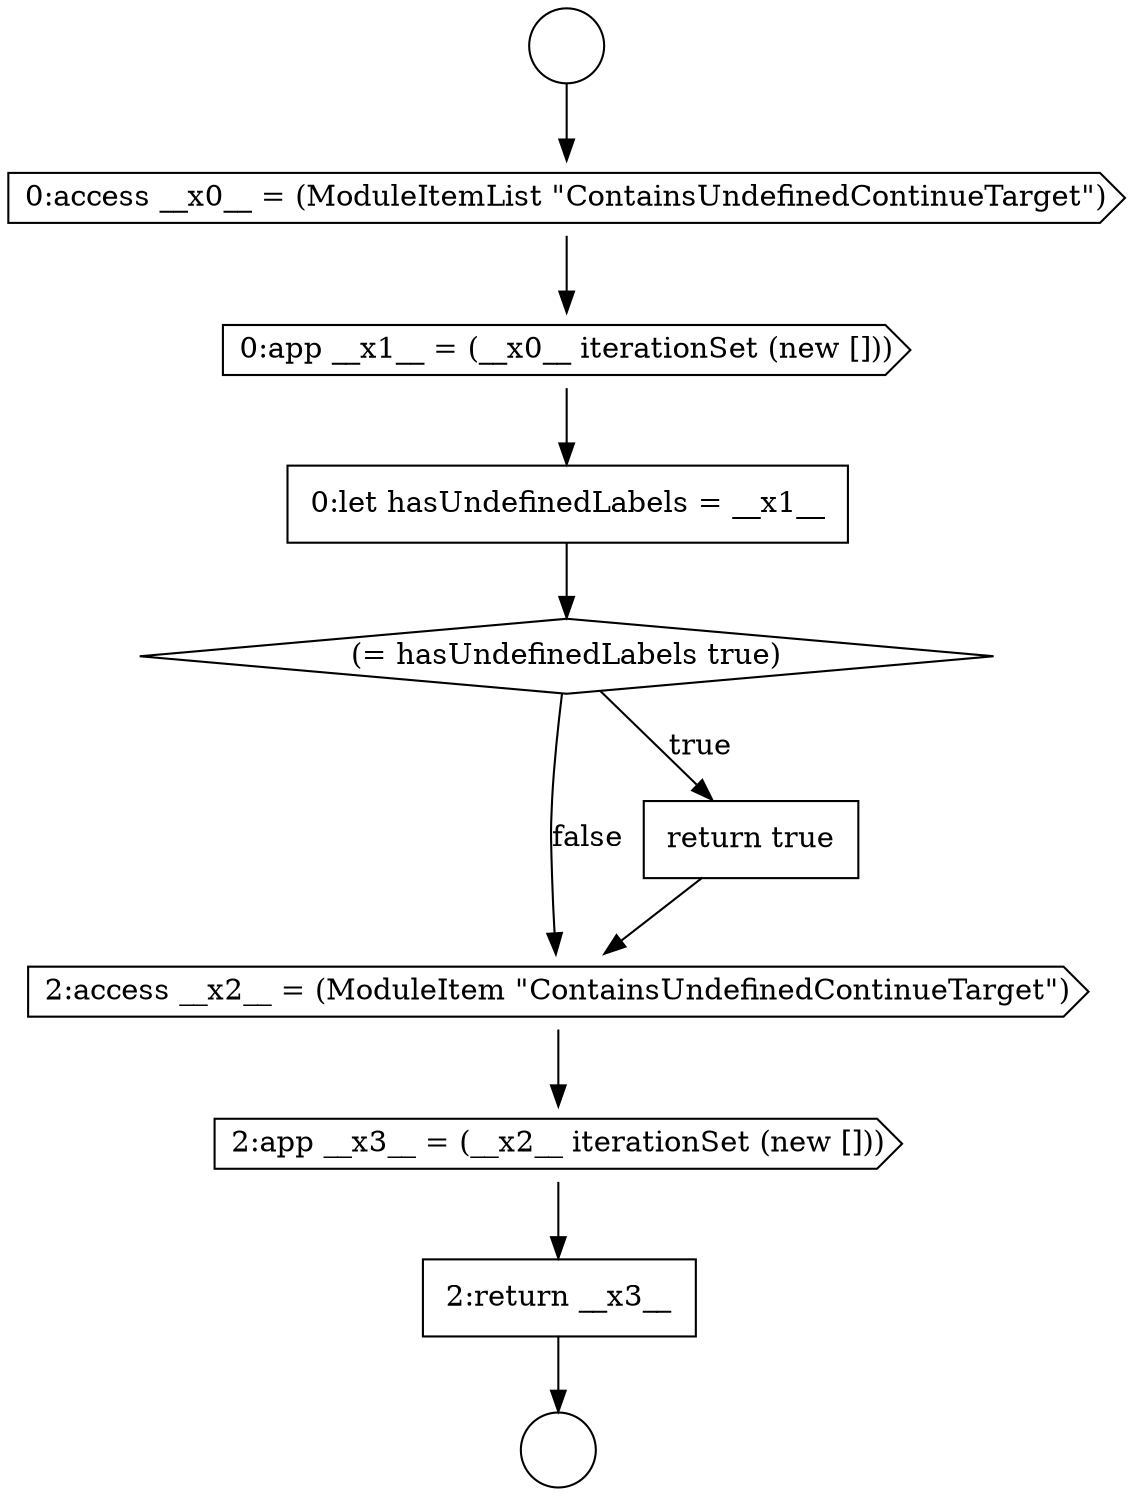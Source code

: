 digraph {
  node9411 [shape=circle label=" " color="black" fillcolor="white" style=filled]
  node9420 [shape=none, margin=0, label=<<font color="black">
    <table border="0" cellborder="1" cellspacing="0" cellpadding="10">
      <tr><td align="left">2:return __x3__</td></tr>
    </table>
  </font>> color="black" fillcolor="white" style=filled]
  node9415 [shape=none, margin=0, label=<<font color="black">
    <table border="0" cellborder="1" cellspacing="0" cellpadding="10">
      <tr><td align="left">0:let hasUndefinedLabels = __x1__</td></tr>
    </table>
  </font>> color="black" fillcolor="white" style=filled]
  node9412 [shape=circle label=" " color="black" fillcolor="white" style=filled]
  node9419 [shape=cds, label=<<font color="black">2:app __x3__ = (__x2__ iterationSet (new []))</font>> color="black" fillcolor="white" style=filled]
  node9416 [shape=diamond, label=<<font color="black">(= hasUndefinedLabels true)</font>> color="black" fillcolor="white" style=filled]
  node9418 [shape=cds, label=<<font color="black">2:access __x2__ = (ModuleItem &quot;ContainsUndefinedContinueTarget&quot;)</font>> color="black" fillcolor="white" style=filled]
  node9413 [shape=cds, label=<<font color="black">0:access __x0__ = (ModuleItemList &quot;ContainsUndefinedContinueTarget&quot;)</font>> color="black" fillcolor="white" style=filled]
  node9417 [shape=none, margin=0, label=<<font color="black">
    <table border="0" cellborder="1" cellspacing="0" cellpadding="10">
      <tr><td align="left">return true</td></tr>
    </table>
  </font>> color="black" fillcolor="white" style=filled]
  node9414 [shape=cds, label=<<font color="black">0:app __x1__ = (__x0__ iterationSet (new []))</font>> color="black" fillcolor="white" style=filled]
  node9416 -> node9417 [label=<<font color="black">true</font>> color="black"]
  node9416 -> node9418 [label=<<font color="black">false</font>> color="black"]
  node9417 -> node9418 [ color="black"]
  node9411 -> node9413 [ color="black"]
  node9419 -> node9420 [ color="black"]
  node9420 -> node9412 [ color="black"]
  node9414 -> node9415 [ color="black"]
  node9413 -> node9414 [ color="black"]
  node9418 -> node9419 [ color="black"]
  node9415 -> node9416 [ color="black"]
}

